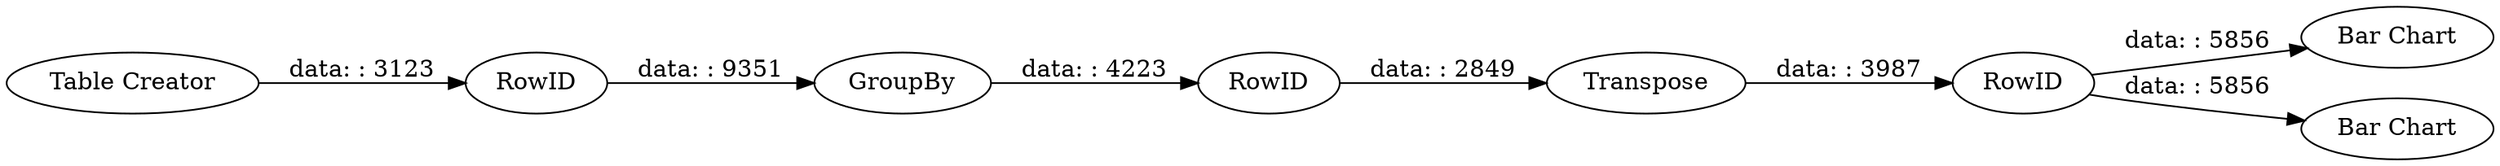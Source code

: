 digraph {
	"3888301331061784058_1" [label="Table Creator"]
	"3888301331061784058_7" [label=RowID]
	"3888301331061784058_8" [label=RowID]
	"3888301331061784058_4" [label=Transpose]
	"3888301331061784058_3" [label=GroupBy]
	"3888301331061784058_2" [label="Bar Chart"]
	"3888301331061784058_9" [label="Bar Chart"]
	"3888301331061784058_6" [label=RowID]
	"3888301331061784058_3" -> "3888301331061784058_7" [label="data: : 4223"]
	"3888301331061784058_6" -> "3888301331061784058_3" [label="data: : 9351"]
	"3888301331061784058_1" -> "3888301331061784058_6" [label="data: : 3123"]
	"3888301331061784058_7" -> "3888301331061784058_4" [label="data: : 2849"]
	"3888301331061784058_8" -> "3888301331061784058_9" [label="data: : 5856"]
	"3888301331061784058_8" -> "3888301331061784058_2" [label="data: : 5856"]
	"3888301331061784058_4" -> "3888301331061784058_8" [label="data: : 3987"]
	rankdir=LR
}
